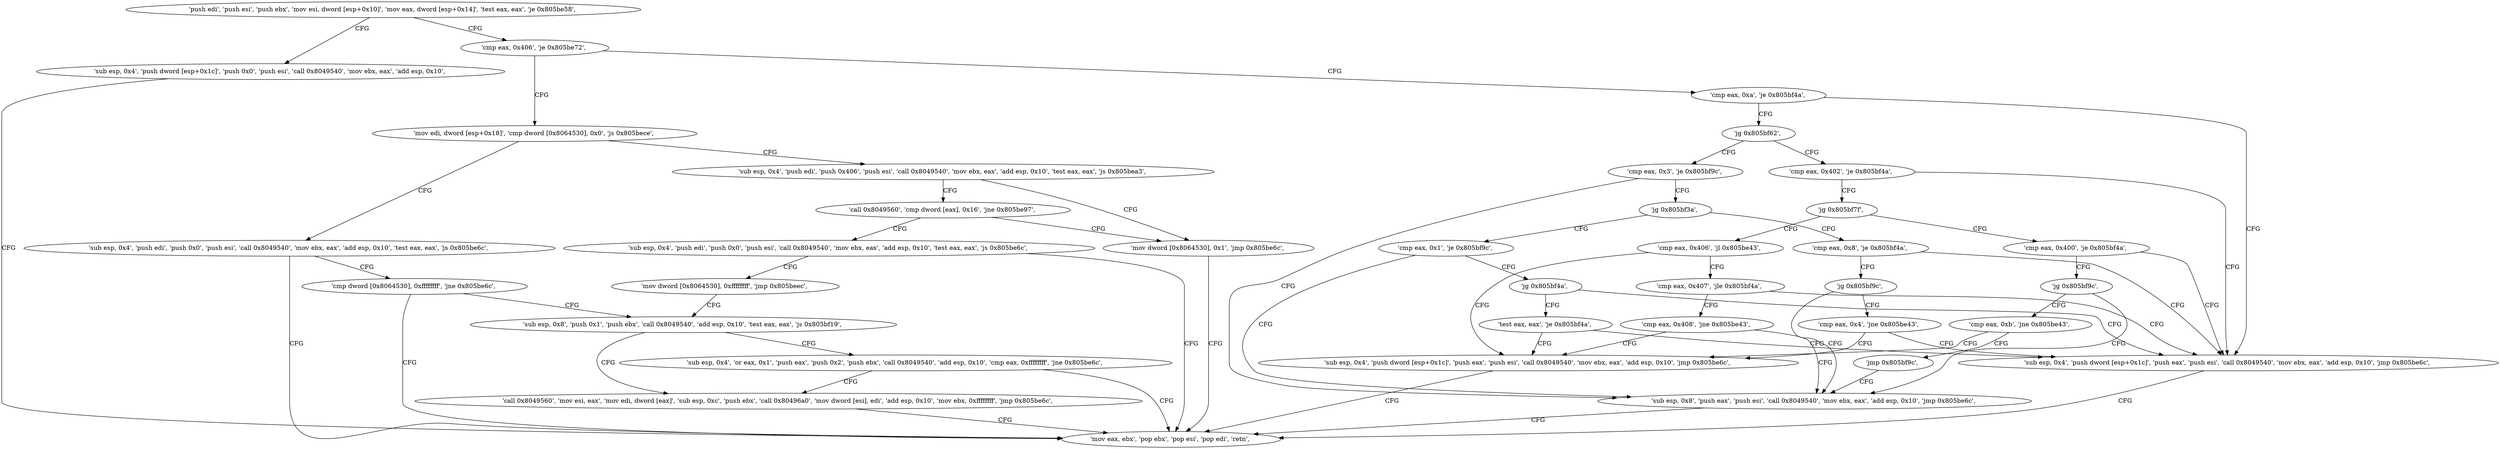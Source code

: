 digraph "func" {
"134594040" [label = "'push edi', 'push esi', 'push ebx', 'mov esi, dword [esp+0x10]', 'mov eax, dword [esp+0x14]', 'test eax, eax', 'je 0x805be58', " ]
"134594136" [label = "'sub esp, 0x4', 'push dword [esp+0x1c]', 'push 0x0', 'push esi', 'call 0x8049540', 'mov ebx, eax', 'add esp, 0x10', " ]
"134594055" [label = "'cmp eax, 0x406', 'je 0x805be72', " ]
"134594156" [label = "'mov eax, ebx', 'pop ebx', 'pop esi', 'pop edi', 'retn', " ]
"134594162" [label = "'mov edi, dword [esp+0x18]', 'cmp dword [0x8064530], 0x0', 'js 0x805bece', " ]
"134594062" [label = "'cmp eax, 0xa', 'je 0x805bf4a', " ]
"134594254" [label = "'sub esp, 0x4', 'push edi', 'push 0x0', 'push esi', 'call 0x8049540', 'mov ebx, eax', 'add esp, 0x10', 'test eax, eax', 'js 0x805be6c', " ]
"134594175" [label = "'sub esp, 0x4', 'push edi', 'push 0x406', 'push esi', 'call 0x8049540', 'mov ebx, eax', 'add esp, 0x10', 'test eax, eax', 'js 0x805bea3', " ]
"134594378" [label = "'sub esp, 0x4', 'push dword [esp+0x1c]', 'push eax', 'push esi', 'call 0x8049540', 'mov ebx, eax', 'add esp, 0x10', 'jmp 0x805be6c', " ]
"134594071" [label = "'jg 0x805bf62', " ]
"134594275" [label = "'cmp dword [0x8064530], 0xffffffff', 'jne 0x805be6c', " ]
"134594211" [label = "'call 0x8049560', 'cmp dword [eax], 0x16', 'jne 0x805be97', " ]
"134594199" [label = "'mov dword [0x8064530], 0x1', 'jmp 0x805be6c', " ]
"134594402" [label = "'cmp eax, 0x402', 'je 0x805bf4a', " ]
"134594077" [label = "'cmp eax, 0x3', 'je 0x805bf9c', " ]
"134594284" [label = "'sub esp, 0x8', 'push 0x1', 'push ebx', 'call 0x8049540', 'add esp, 0x10', 'test eax, eax', 'js 0x805bf19', " ]
"134594221" [label = "'sub esp, 0x4', 'push edi', 'push 0x0', 'push esi', 'call 0x8049540', 'mov ebx, eax', 'add esp, 0x10', 'test eax, eax', 'js 0x805be6c', " ]
"134594409" [label = "'jg 0x805bf7f', " ]
"134594460" [label = "'sub esp, 0x8', 'push eax', 'push esi', 'call 0x8049540', 'mov ebx, eax', 'add esp, 0x10', 'jmp 0x805be6c', " ]
"134594086" [label = "'jg 0x805bf3a', " ]
"134594329" [label = "'call 0x8049560', 'mov esi, eax', 'mov edi, dword [eax]', 'sub esp, 0xc', 'push ebx', 'call 0x80496a0', 'mov dword [esi], edi', 'add esp, 0x10', 'mov ebx, 0xffffffff', 'jmp 0x805be6c', " ]
"134594302" [label = "'sub esp, 0x4', 'or eax, 0x1', 'push eax', 'push 0x2', 'push ebx', 'call 0x8049540', 'add esp, 0x10', 'cmp eax, 0xffffffff', 'jne 0x805be6c', " ]
"134594242" [label = "'mov dword [0x8064530], 0xffffffff', 'jmp 0x805beec', " ]
"134594431" [label = "'cmp eax, 0x406', 'jl 0x805be43', " ]
"134594411" [label = "'cmp eax, 0x400', 'je 0x805bf4a', " ]
"134594362" [label = "'cmp eax, 0x8', 'je 0x805bf4a', " ]
"134594092" [label = "'cmp eax, 0x1', 'je 0x805bf9c', " ]
"134594115" [label = "'sub esp, 0x4', 'push dword [esp+0x1c]', 'push eax', 'push esi', 'call 0x8049540', 'mov ebx, eax', 'add esp, 0x10', 'jmp 0x805be6c', " ]
"134594442" [label = "'cmp eax, 0x407', 'jle 0x805bf4a', " ]
"134594418" [label = "'jg 0x805bf9c', " ]
"134594367" [label = "'jg 0x805bf9c', " ]
"134594101" [label = "'jg 0x805bf4a', " ]
"134594449" [label = "'cmp eax, 0x408', 'jne 0x805be43', " ]
"134594420" [label = "'cmp eax, 0xb', 'jne 0x805be43', " ]
"134594369" [label = "'cmp eax, 0x4', 'jne 0x805be43', " ]
"134594107" [label = "'test eax, eax', 'je 0x805bf4a', " ]
"134594429" [label = "'jmp 0x805bf9c', " ]
"134594040" -> "134594136" [ label = "CFG" ]
"134594040" -> "134594055" [ label = "CFG" ]
"134594136" -> "134594156" [ label = "CFG" ]
"134594055" -> "134594162" [ label = "CFG" ]
"134594055" -> "134594062" [ label = "CFG" ]
"134594162" -> "134594254" [ label = "CFG" ]
"134594162" -> "134594175" [ label = "CFG" ]
"134594062" -> "134594378" [ label = "CFG" ]
"134594062" -> "134594071" [ label = "CFG" ]
"134594254" -> "134594156" [ label = "CFG" ]
"134594254" -> "134594275" [ label = "CFG" ]
"134594175" -> "134594211" [ label = "CFG" ]
"134594175" -> "134594199" [ label = "CFG" ]
"134594378" -> "134594156" [ label = "CFG" ]
"134594071" -> "134594402" [ label = "CFG" ]
"134594071" -> "134594077" [ label = "CFG" ]
"134594275" -> "134594156" [ label = "CFG" ]
"134594275" -> "134594284" [ label = "CFG" ]
"134594211" -> "134594199" [ label = "CFG" ]
"134594211" -> "134594221" [ label = "CFG" ]
"134594199" -> "134594156" [ label = "CFG" ]
"134594402" -> "134594378" [ label = "CFG" ]
"134594402" -> "134594409" [ label = "CFG" ]
"134594077" -> "134594460" [ label = "CFG" ]
"134594077" -> "134594086" [ label = "CFG" ]
"134594284" -> "134594329" [ label = "CFG" ]
"134594284" -> "134594302" [ label = "CFG" ]
"134594221" -> "134594156" [ label = "CFG" ]
"134594221" -> "134594242" [ label = "CFG" ]
"134594409" -> "134594431" [ label = "CFG" ]
"134594409" -> "134594411" [ label = "CFG" ]
"134594460" -> "134594156" [ label = "CFG" ]
"134594086" -> "134594362" [ label = "CFG" ]
"134594086" -> "134594092" [ label = "CFG" ]
"134594329" -> "134594156" [ label = "CFG" ]
"134594302" -> "134594156" [ label = "CFG" ]
"134594302" -> "134594329" [ label = "CFG" ]
"134594242" -> "134594284" [ label = "CFG" ]
"134594431" -> "134594115" [ label = "CFG" ]
"134594431" -> "134594442" [ label = "CFG" ]
"134594411" -> "134594378" [ label = "CFG" ]
"134594411" -> "134594418" [ label = "CFG" ]
"134594362" -> "134594378" [ label = "CFG" ]
"134594362" -> "134594367" [ label = "CFG" ]
"134594092" -> "134594460" [ label = "CFG" ]
"134594092" -> "134594101" [ label = "CFG" ]
"134594115" -> "134594156" [ label = "CFG" ]
"134594442" -> "134594378" [ label = "CFG" ]
"134594442" -> "134594449" [ label = "CFG" ]
"134594418" -> "134594460" [ label = "CFG" ]
"134594418" -> "134594420" [ label = "CFG" ]
"134594367" -> "134594460" [ label = "CFG" ]
"134594367" -> "134594369" [ label = "CFG" ]
"134594101" -> "134594378" [ label = "CFG" ]
"134594101" -> "134594107" [ label = "CFG" ]
"134594449" -> "134594115" [ label = "CFG" ]
"134594449" -> "134594460" [ label = "CFG" ]
"134594420" -> "134594115" [ label = "CFG" ]
"134594420" -> "134594429" [ label = "CFG" ]
"134594369" -> "134594115" [ label = "CFG" ]
"134594369" -> "134594378" [ label = "CFG" ]
"134594107" -> "134594378" [ label = "CFG" ]
"134594107" -> "134594115" [ label = "CFG" ]
"134594429" -> "134594460" [ label = "CFG" ]
}
